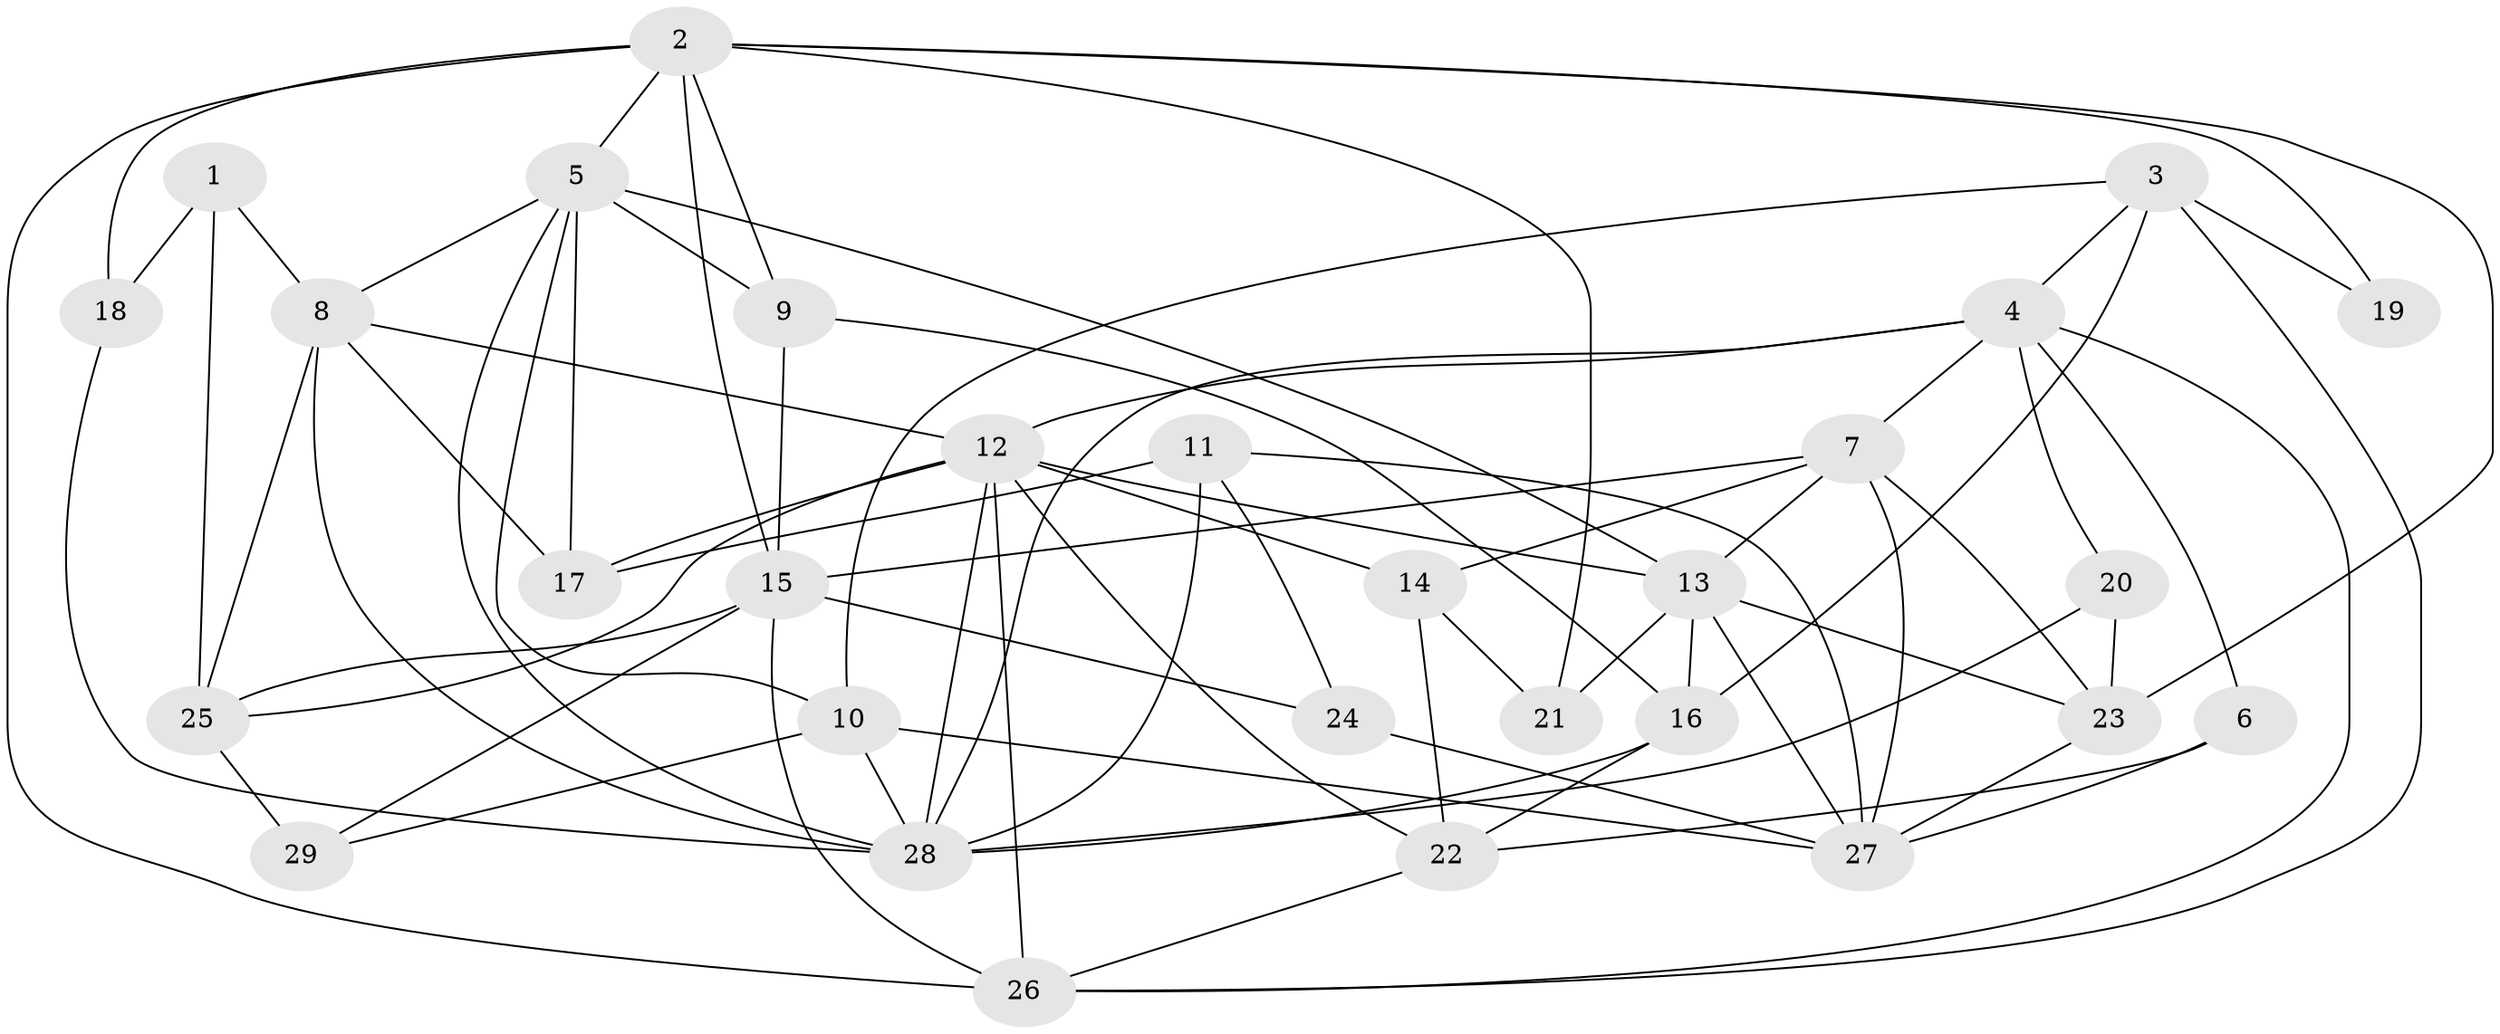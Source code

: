 // original degree distribution, {4: 0.3275862068965517, 6: 0.017241379310344827, 5: 0.22413793103448276, 3: 0.2413793103448276, 2: 0.1206896551724138, 7: 0.05172413793103448, 8: 0.017241379310344827}
// Generated by graph-tools (version 1.1) at 2025/02/03/09/25 03:02:09]
// undirected, 29 vertices, 74 edges
graph export_dot {
graph [start="1"]
  node [color=gray90,style=filled];
  1;
  2;
  3;
  4;
  5;
  6;
  7;
  8;
  9;
  10;
  11;
  12;
  13;
  14;
  15;
  16;
  17;
  18;
  19;
  20;
  21;
  22;
  23;
  24;
  25;
  26;
  27;
  28;
  29;
  1 -- 8 [weight=1.0];
  1 -- 18 [weight=1.0];
  1 -- 25 [weight=1.0];
  2 -- 5 [weight=1.0];
  2 -- 9 [weight=1.0];
  2 -- 15 [weight=1.0];
  2 -- 18 [weight=2.0];
  2 -- 19 [weight=1.0];
  2 -- 21 [weight=1.0];
  2 -- 23 [weight=1.0];
  2 -- 26 [weight=1.0];
  3 -- 4 [weight=1.0];
  3 -- 10 [weight=1.0];
  3 -- 16 [weight=1.0];
  3 -- 19 [weight=1.0];
  3 -- 26 [weight=1.0];
  4 -- 6 [weight=1.0];
  4 -- 7 [weight=1.0];
  4 -- 12 [weight=1.0];
  4 -- 20 [weight=1.0];
  4 -- 26 [weight=1.0];
  4 -- 28 [weight=1.0];
  5 -- 8 [weight=1.0];
  5 -- 9 [weight=2.0];
  5 -- 10 [weight=1.0];
  5 -- 13 [weight=1.0];
  5 -- 17 [weight=1.0];
  5 -- 28 [weight=1.0];
  6 -- 22 [weight=1.0];
  6 -- 27 [weight=2.0];
  7 -- 13 [weight=1.0];
  7 -- 14 [weight=1.0];
  7 -- 15 [weight=1.0];
  7 -- 23 [weight=1.0];
  7 -- 27 [weight=1.0];
  8 -- 12 [weight=1.0];
  8 -- 17 [weight=1.0];
  8 -- 25 [weight=1.0];
  8 -- 28 [weight=2.0];
  9 -- 15 [weight=2.0];
  9 -- 16 [weight=1.0];
  10 -- 27 [weight=1.0];
  10 -- 28 [weight=1.0];
  10 -- 29 [weight=1.0];
  11 -- 17 [weight=1.0];
  11 -- 24 [weight=1.0];
  11 -- 27 [weight=1.0];
  11 -- 28 [weight=2.0];
  12 -- 13 [weight=1.0];
  12 -- 14 [weight=2.0];
  12 -- 17 [weight=2.0];
  12 -- 22 [weight=1.0];
  12 -- 25 [weight=1.0];
  12 -- 26 [weight=1.0];
  12 -- 28 [weight=1.0];
  13 -- 16 [weight=1.0];
  13 -- 21 [weight=1.0];
  13 -- 23 [weight=1.0];
  13 -- 27 [weight=2.0];
  14 -- 21 [weight=1.0];
  14 -- 22 [weight=1.0];
  15 -- 24 [weight=1.0];
  15 -- 25 [weight=1.0];
  15 -- 26 [weight=2.0];
  15 -- 29 [weight=1.0];
  16 -- 22 [weight=1.0];
  16 -- 28 [weight=1.0];
  18 -- 28 [weight=1.0];
  20 -- 23 [weight=1.0];
  20 -- 28 [weight=3.0];
  22 -- 26 [weight=1.0];
  23 -- 27 [weight=1.0];
  24 -- 27 [weight=1.0];
  25 -- 29 [weight=1.0];
}
